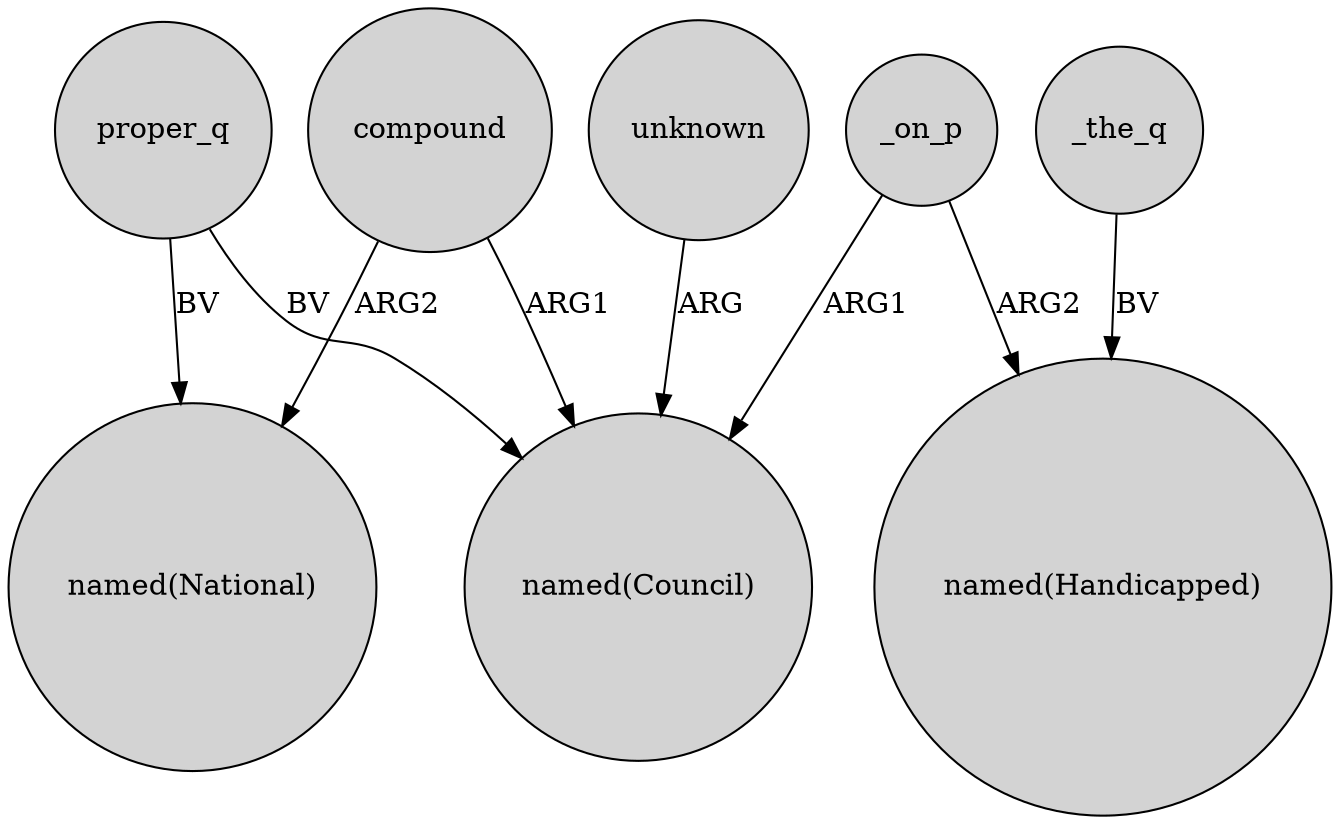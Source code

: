 digraph {
	node [shape=circle style=filled]
	proper_q -> "named(Council)" [label=BV]
	unknown -> "named(Council)" [label=ARG]
	proper_q -> "named(National)" [label=BV]
	_the_q -> "named(Handicapped)" [label=BV]
	compound -> "named(Council)" [label=ARG1]
	_on_p -> "named(Handicapped)" [label=ARG2]
	compound -> "named(National)" [label=ARG2]
	_on_p -> "named(Council)" [label=ARG1]
}
